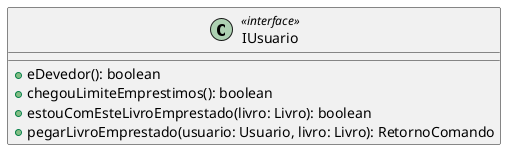 @startuml

class IUsuario <<interface>> {
    + eDevedor(): boolean
    + chegouLimiteEmprestimos(): boolean
    + estouComEsteLivroEmprestado(livro: Livro): boolean
    + pegarLivroEmprestado(usuario: Usuario, livro: Livro): RetornoComando
}

@enduml